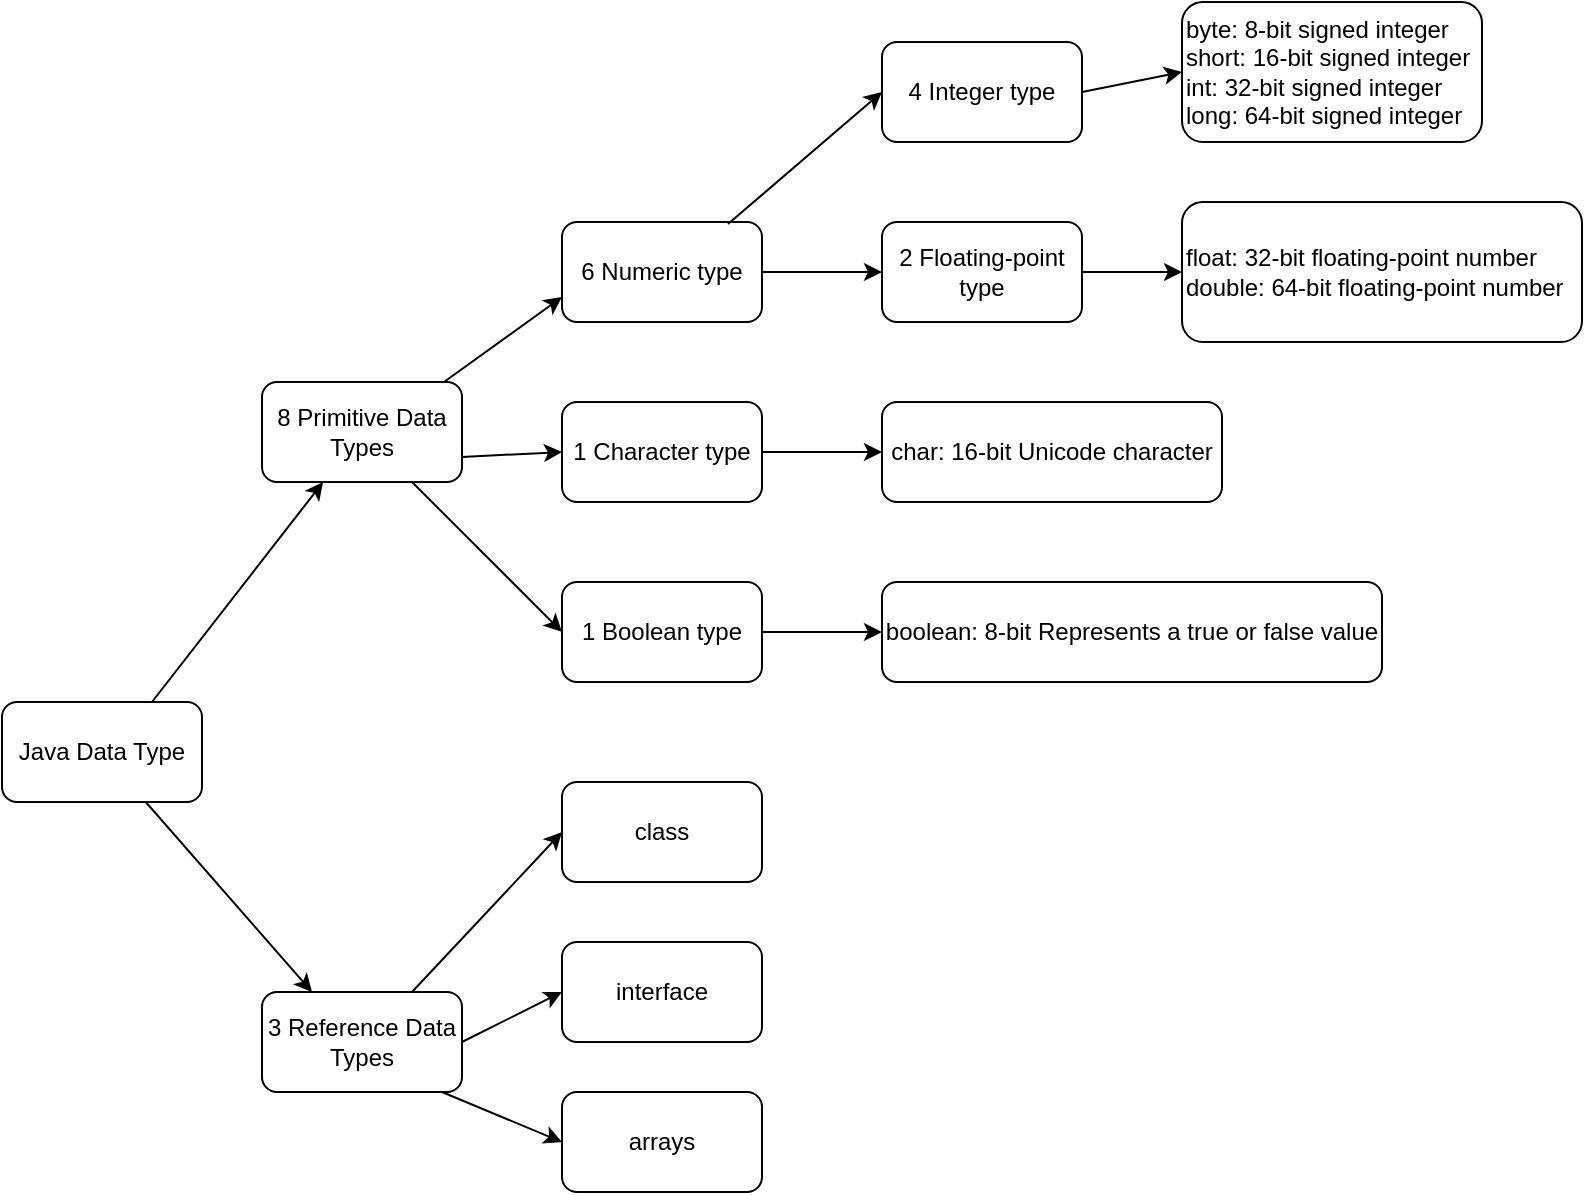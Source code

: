 <mxfile version="21.6.9" type="github">
  <diagram name="Page-1" id="5LYYhQt8xWZWNLnVlUwW">
    <mxGraphModel dx="1434" dy="758" grid="1" gridSize="10" guides="1" tooltips="1" connect="1" arrows="1" fold="1" page="1" pageScale="1" pageWidth="827" pageHeight="1169" math="0" shadow="0">
      <root>
        <mxCell id="0" />
        <mxCell id="1" parent="0" />
        <mxCell id="AARzIBOQnp742r6_KSib-1" value="8 Primitive Data Types" style="rounded=1;whiteSpace=wrap;html=1;" parent="1" vertex="1">
          <mxGeometry x="150" y="230" width="100" height="50" as="geometry" />
        </mxCell>
        <mxCell id="Za6ppW3K4hta62l6MQVg-1" value="3 Reference Data Types" style="rounded=1;whiteSpace=wrap;html=1;" vertex="1" parent="1">
          <mxGeometry x="150" y="535" width="100" height="50" as="geometry" />
        </mxCell>
        <mxCell id="Za6ppW3K4hta62l6MQVg-7" value="6 Numeric type" style="rounded=1;whiteSpace=wrap;html=1;" vertex="1" parent="1">
          <mxGeometry x="300" y="150" width="100" height="50" as="geometry" />
        </mxCell>
        <mxCell id="Za6ppW3K4hta62l6MQVg-9" value="1 Character type" style="rounded=1;whiteSpace=wrap;html=1;" vertex="1" parent="1">
          <mxGeometry x="300" y="240" width="100" height="50" as="geometry" />
        </mxCell>
        <mxCell id="Za6ppW3K4hta62l6MQVg-13" value="1 Boolean type" style="rounded=1;whiteSpace=wrap;html=1;" vertex="1" parent="1">
          <mxGeometry x="300" y="330" width="100" height="50" as="geometry" />
        </mxCell>
        <mxCell id="Za6ppW3K4hta62l6MQVg-14" value="4 Integer type" style="rounded=1;whiteSpace=wrap;html=1;" vertex="1" parent="1">
          <mxGeometry x="460" y="60" width="100" height="50" as="geometry" />
        </mxCell>
        <mxCell id="Za6ppW3K4hta62l6MQVg-15" value="2 Floating-point type" style="rounded=1;whiteSpace=wrap;html=1;" vertex="1" parent="1">
          <mxGeometry x="460" y="150" width="100" height="50" as="geometry" />
        </mxCell>
        <mxCell id="Za6ppW3K4hta62l6MQVg-16" value="&lt;div&gt;byte: 8-bit signed integer&lt;/div&gt;&lt;div&gt;short: 16-bit signed integer&lt;/div&gt;&lt;div&gt;int: 32-bit signed integer&lt;/div&gt;&lt;div&gt;long: 64-bit signed integer&lt;/div&gt;" style="rounded=1;whiteSpace=wrap;html=1;align=left;" vertex="1" parent="1">
          <mxGeometry x="610" y="40" width="150" height="70" as="geometry" />
        </mxCell>
        <mxCell id="Za6ppW3K4hta62l6MQVg-17" value="&lt;div&gt;float: 32-bit floating-point number&lt;/div&gt;&lt;div&gt;double: 64-bit floating-point number&lt;/div&gt;" style="rounded=1;whiteSpace=wrap;html=1;align=left;" vertex="1" parent="1">
          <mxGeometry x="610" y="140" width="200" height="70" as="geometry" />
        </mxCell>
        <mxCell id="Za6ppW3K4hta62l6MQVg-20" value="Java Data Type" style="rounded=1;whiteSpace=wrap;html=1;" vertex="1" parent="1">
          <mxGeometry x="20" y="390" width="100" height="50" as="geometry" />
        </mxCell>
        <mxCell id="Za6ppW3K4hta62l6MQVg-21" value="" style="endArrow=classic;html=1;rounded=0;exitX=0.75;exitY=0;exitDx=0;exitDy=0;" edge="1" parent="1" source="Za6ppW3K4hta62l6MQVg-20" target="AARzIBOQnp742r6_KSib-1">
          <mxGeometry width="50" height="50" relative="1" as="geometry">
            <mxPoint x="390" y="550" as="sourcePoint" />
            <mxPoint x="440" y="500" as="targetPoint" />
          </mxGeometry>
        </mxCell>
        <mxCell id="Za6ppW3K4hta62l6MQVg-22" value="" style="endArrow=classic;html=1;rounded=0;entryX=0.25;entryY=0;entryDx=0;entryDy=0;" edge="1" parent="1" source="Za6ppW3K4hta62l6MQVg-20" target="Za6ppW3K4hta62l6MQVg-1">
          <mxGeometry width="50" height="50" relative="1" as="geometry">
            <mxPoint x="390" y="550" as="sourcePoint" />
            <mxPoint x="440" y="500" as="targetPoint" />
          </mxGeometry>
        </mxCell>
        <mxCell id="Za6ppW3K4hta62l6MQVg-23" value="" style="endArrow=classic;html=1;rounded=0;entryX=0;entryY=0.75;entryDx=0;entryDy=0;exitX=0.91;exitY=0;exitDx=0;exitDy=0;exitPerimeter=0;" edge="1" parent="1" source="AARzIBOQnp742r6_KSib-1" target="Za6ppW3K4hta62l6MQVg-7">
          <mxGeometry width="50" height="50" relative="1" as="geometry">
            <mxPoint x="550" y="480" as="sourcePoint" />
            <mxPoint x="600" y="430" as="targetPoint" />
          </mxGeometry>
        </mxCell>
        <mxCell id="Za6ppW3K4hta62l6MQVg-24" value="" style="endArrow=classic;html=1;rounded=0;entryX=0;entryY=0.5;entryDx=0;entryDy=0;exitX=1;exitY=0.75;exitDx=0;exitDy=0;" edge="1" parent="1" source="AARzIBOQnp742r6_KSib-1" target="Za6ppW3K4hta62l6MQVg-9">
          <mxGeometry width="50" height="50" relative="1" as="geometry">
            <mxPoint x="560" y="490" as="sourcePoint" />
            <mxPoint x="610" y="440" as="targetPoint" />
          </mxGeometry>
        </mxCell>
        <mxCell id="Za6ppW3K4hta62l6MQVg-25" value="" style="endArrow=classic;html=1;rounded=0;entryX=0;entryY=0.5;entryDx=0;entryDy=0;exitX=0.75;exitY=1;exitDx=0;exitDy=0;" edge="1" parent="1" source="AARzIBOQnp742r6_KSib-1" target="Za6ppW3K4hta62l6MQVg-13">
          <mxGeometry width="50" height="50" relative="1" as="geometry">
            <mxPoint x="570" y="500" as="sourcePoint" />
            <mxPoint x="620" y="450" as="targetPoint" />
          </mxGeometry>
        </mxCell>
        <mxCell id="Za6ppW3K4hta62l6MQVg-26" value="" style="endArrow=classic;html=1;rounded=0;entryX=0;entryY=0.5;entryDx=0;entryDy=0;exitX=0.83;exitY=0.02;exitDx=0;exitDy=0;exitPerimeter=0;" edge="1" parent="1" source="Za6ppW3K4hta62l6MQVg-7" target="Za6ppW3K4hta62l6MQVg-14">
          <mxGeometry width="50" height="50" relative="1" as="geometry">
            <mxPoint x="580" y="510" as="sourcePoint" />
            <mxPoint x="630" y="460" as="targetPoint" />
          </mxGeometry>
        </mxCell>
        <mxCell id="Za6ppW3K4hta62l6MQVg-27" value="" style="endArrow=classic;html=1;rounded=0;entryX=0;entryY=0.5;entryDx=0;entryDy=0;exitX=1;exitY=0.5;exitDx=0;exitDy=0;" edge="1" parent="1" source="Za6ppW3K4hta62l6MQVg-7" target="Za6ppW3K4hta62l6MQVg-15">
          <mxGeometry width="50" height="50" relative="1" as="geometry">
            <mxPoint x="590" y="520" as="sourcePoint" />
            <mxPoint x="640" y="470" as="targetPoint" />
          </mxGeometry>
        </mxCell>
        <mxCell id="Za6ppW3K4hta62l6MQVg-28" value="" style="endArrow=classic;html=1;rounded=0;entryX=0;entryY=0.5;entryDx=0;entryDy=0;exitX=1;exitY=0.5;exitDx=0;exitDy=0;" edge="1" parent="1" source="Za6ppW3K4hta62l6MQVg-14" target="Za6ppW3K4hta62l6MQVg-16">
          <mxGeometry width="50" height="50" relative="1" as="geometry">
            <mxPoint x="600" y="530" as="sourcePoint" />
            <mxPoint x="650" y="480" as="targetPoint" />
          </mxGeometry>
        </mxCell>
        <mxCell id="Za6ppW3K4hta62l6MQVg-29" value="" style="endArrow=classic;html=1;rounded=0;entryX=0;entryY=0.5;entryDx=0;entryDy=0;exitX=1;exitY=0.5;exitDx=0;exitDy=0;" edge="1" parent="1" source="Za6ppW3K4hta62l6MQVg-15" target="Za6ppW3K4hta62l6MQVg-17">
          <mxGeometry width="50" height="50" relative="1" as="geometry">
            <mxPoint x="610" y="540" as="sourcePoint" />
            <mxPoint x="660" y="490" as="targetPoint" />
          </mxGeometry>
        </mxCell>
        <mxCell id="Za6ppW3K4hta62l6MQVg-30" value="" style="endArrow=classic;html=1;rounded=0;exitX=1;exitY=0.5;exitDx=0;exitDy=0;" edge="1" parent="1" source="Za6ppW3K4hta62l6MQVg-9" target="Za6ppW3K4hta62l6MQVg-32">
          <mxGeometry width="50" height="50" relative="1" as="geometry">
            <mxPoint x="620" y="550" as="sourcePoint" />
            <mxPoint x="670" y="500" as="targetPoint" />
          </mxGeometry>
        </mxCell>
        <mxCell id="Za6ppW3K4hta62l6MQVg-32" value="char: 16-bit Unicode character" style="rounded=1;whiteSpace=wrap;html=1;align=center;" vertex="1" parent="1">
          <mxGeometry x="460" y="240" width="170" height="50" as="geometry" />
        </mxCell>
        <mxCell id="Za6ppW3K4hta62l6MQVg-33" value="boolean: 8-bit Represents a true or false value" style="rounded=1;whiteSpace=wrap;html=1;" vertex="1" parent="1">
          <mxGeometry x="460" y="330" width="250" height="50" as="geometry" />
        </mxCell>
        <mxCell id="Za6ppW3K4hta62l6MQVg-34" value="" style="endArrow=classic;html=1;rounded=0;exitX=1;exitY=0.5;exitDx=0;exitDy=0;" edge="1" parent="1" source="Za6ppW3K4hta62l6MQVg-13" target="Za6ppW3K4hta62l6MQVg-33">
          <mxGeometry width="50" height="50" relative="1" as="geometry">
            <mxPoint x="630" y="560" as="sourcePoint" />
            <mxPoint x="680" y="510" as="targetPoint" />
          </mxGeometry>
        </mxCell>
        <mxCell id="Za6ppW3K4hta62l6MQVg-35" value="" style="endArrow=classic;html=1;rounded=0;entryX=0;entryY=0.5;entryDx=0;entryDy=0;exitX=0.75;exitY=0;exitDx=0;exitDy=0;" edge="1" parent="1" source="Za6ppW3K4hta62l6MQVg-1" target="Za6ppW3K4hta62l6MQVg-40">
          <mxGeometry width="50" height="50" relative="1" as="geometry">
            <mxPoint x="640" y="570" as="sourcePoint" />
            <mxPoint x="690" y="520" as="targetPoint" />
          </mxGeometry>
        </mxCell>
        <mxCell id="Za6ppW3K4hta62l6MQVg-36" value="" style="endArrow=classic;html=1;rounded=0;entryX=0;entryY=0.5;entryDx=0;entryDy=0;exitX=1;exitY=0.5;exitDx=0;exitDy=0;" edge="1" parent="1" source="Za6ppW3K4hta62l6MQVg-1" target="Za6ppW3K4hta62l6MQVg-42">
          <mxGeometry width="50" height="50" relative="1" as="geometry">
            <mxPoint x="650" y="580" as="sourcePoint" />
            <mxPoint x="700" y="530" as="targetPoint" />
          </mxGeometry>
        </mxCell>
        <mxCell id="Za6ppW3K4hta62l6MQVg-37" value="" style="endArrow=classic;html=1;rounded=0;entryX=0;entryY=0.5;entryDx=0;entryDy=0;exitX=0.9;exitY=1;exitDx=0;exitDy=0;exitPerimeter=0;" edge="1" parent="1" source="Za6ppW3K4hta62l6MQVg-1" target="Za6ppW3K4hta62l6MQVg-41">
          <mxGeometry width="50" height="50" relative="1" as="geometry">
            <mxPoint x="660" y="590" as="sourcePoint" />
            <mxPoint x="710" y="540" as="targetPoint" />
          </mxGeometry>
        </mxCell>
        <mxCell id="Za6ppW3K4hta62l6MQVg-40" value="class" style="rounded=1;whiteSpace=wrap;html=1;" vertex="1" parent="1">
          <mxGeometry x="300" y="430" width="100" height="50" as="geometry" />
        </mxCell>
        <mxCell id="Za6ppW3K4hta62l6MQVg-41" value="arrays" style="rounded=1;whiteSpace=wrap;html=1;" vertex="1" parent="1">
          <mxGeometry x="300" y="585" width="100" height="50" as="geometry" />
        </mxCell>
        <mxCell id="Za6ppW3K4hta62l6MQVg-42" value="interface" style="rounded=1;whiteSpace=wrap;html=1;" vertex="1" parent="1">
          <mxGeometry x="300" y="510" width="100" height="50" as="geometry" />
        </mxCell>
      </root>
    </mxGraphModel>
  </diagram>
</mxfile>
